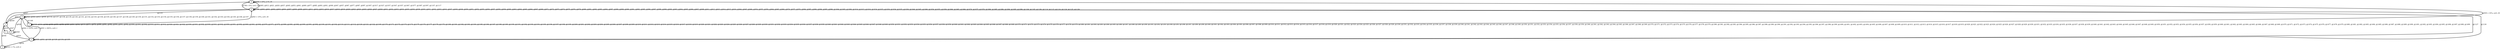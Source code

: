 digraph G {
        node [style=rounded, penwidth=3, fontsize=20, shape=oval];
        "d" -> "3" [label="@798 + 8*n, n=0..14", color=black,arrowsize=1,style=bold,penwidth=3,fontsize=20];
"3" -> "3" [label="@799, @800, @801, @802, @803, @804, @807, @808, @809, @810, @811, @812, @815, @816, @817, @818, @819, @820, @823, @824, @825, @826, @827, @828, @831, @832, @833, @834, @835, @836, @839, @840, @841, @842, @843, @844, @847, @848, @849, @850, @851, @852, @855, @856, @857, @858, @859, @860, @863, @864, @865, @866, @867, @868, @871, @872, @873, @874, @875, @876, @879, @880, @881, @882, @883, @884, @887, @888, @889, @890, @891, @892, @895, @896, @897, @898, @899, @900, @903, @904, @905, @906, @907, @908, @911, @912, @913, @914, @915, @916, @944, @945, @946, @954, @955, @956, @964, @965, @966, @974, @975, @976, @984, @985, @986, @994, @995, @996, @1004, @1005, @1006, @1014, @1015, @1016, @1024, @1025, @1026, @1034, @1035, @1036, @1044, @1045, @1046, @1054, @1055, @1056, @1064, @1065, @1066, @1074, @1075, @1076, @1084, @1085, @1086, @1094, @1095, @1096, @1104, @1105, @1106, @1114, @1115, @1116, @1124, @1125, @1126", color=black,arrowsize=1,style=bold,penwidth=3,fontsize=20];
"3" -> "d" [label="@805, @813, @821, @829, @837, @845, @853, @861, @869, @877, @885, @893, @901, @909, @947, @957, @967, @977, @987, @997, @1007, @1017, @1027, @1037, @1047, @1057, @1067, @1077, @1087, @1097, @1107, @1117", color=black,arrowsize=1,style=bold,penwidth=3,fontsize=20];
"3" -> "c" [label="@917", color=black,arrowsize=1,style=bold,penwidth=3,fontsize=20];
"c" -> "e" [label="@918", color=black,arrowsize=1,style=bold,penwidth=3,fontsize=20];
"e" -> "1" [label="@919", color=black,arrowsize=1,style=bold,penwidth=3,fontsize=20];
"1" -> "1" [label="@920, @921, @1128, @1129, @1134, @1135", color=black,arrowsize=1,style=bold,penwidth=3,fontsize=20];
"1" -> "0" [label="@922 + 214*n, n=0..1", color=black,arrowsize=1,style=bold,penwidth=3,fontsize=20];
"0" -> "0" [label="@923, @924, @925, @930, @1132, @1137, @1138, @1139, @1140, @1141, @1142, @1143, @1144, @1145, @1146, @1147, @1148, @1149, @1150, @1151, @1152, @1153, @1154, @1155, @1156, @1157, @1158, @1159, @1160, @1161, @1162, @1163, @1164, @1165, @1166, @1167", color=black,arrowsize=1,style=bold,penwidth=3,fontsize=20];
"0" -> "c" [label="@926", color=black,arrowsize=1,style=bold,penwidth=3,fontsize=20];
"c" -> "8" [label="@927", color=black,arrowsize=1,style=bold,penwidth=3,fontsize=20];
"8" -> "8" [label="@928", color=black,arrowsize=1,style=bold,penwidth=3,fontsize=20];
"8" -> "0" [label="@929", color=black,arrowsize=1,style=bold,penwidth=3,fontsize=20];
"0" -> "1" [label="@931 + 202*n, n=0..1", color=black,arrowsize=1,style=bold,penwidth=3,fontsize=20];
"1" -> "2" [label="@932", color=black,arrowsize=1,style=bold,penwidth=3,fontsize=20];
"2" -> "2" [label="@933 + 1*n, n=0..2", color=black,arrowsize=1,style=bold,penwidth=3,fontsize=20];
"2" -> "c" [label="@936", color=black,arrowsize=1,style=bold,penwidth=3,fontsize=20];
"c" -> "d" [label="@937", color=black,arrowsize=1,style=bold,penwidth=3,fontsize=20];
"d" -> "d" [label="@938 + 10*n, n=0..18", color=black,arrowsize=1,style=bold,penwidth=3,fontsize=20];
"d" -> "f" [label="@939 + 10*n, n=0..18", color=black,arrowsize=1,style=bold,penwidth=3,fontsize=20];
"f" -> "f" [label="@940, @941, @942, @950, @951, @952, @960, @961, @962, @970, @971, @972, @980, @981, @982, @990, @991, @992, @1000, @1001, @1002, @1010, @1011, @1012, @1020, @1021, @1022, @1030, @1031, @1032, @1040, @1041, @1042, @1050, @1051, @1052, @1060, @1061, @1062, @1070, @1071, @1072, @1080, @1081, @1082, @1090, @1091, @1092, @1100, @1101, @1102, @1110, @1111, @1112, @1120, @1121, @1122, @1169, @1170, @1171, @1172, @1173, @1174, @1175, @1176, @1177, @1178, @1179, @1180, @1181, @1182, @1183, @1184, @1185, @1186, @1187, @1188, @1189, @1190, @1191, @1192, @1193, @1194, @1195, @1196, @1197, @1198, @1199, @1200, @1201, @1202, @1203, @1204, @1205, @1206, @1207, @1208, @1209, @1210, @1211, @1212, @1213, @1214, @1215, @1216, @1217, @1218, @1219, @1220, @1221, @1222, @1223, @1224, @1225, @1226, @1227, @1228, @1229, @1230, @1231, @1232, @1233, @1234, @1235, @1236, @1237, @1238, @1239, @1240, @1241, @1242, @1243, @1244, @1245, @1246, @1247, @1248, @1249, @1250, @1251, @1252, @1253, @1254, @1255, @1256, @1257, @1258, @1259, @1260, @1261, @1262, @1263, @1264, @1265, @1266, @1267, @1268, @1269, @1270, @1271, @1272, @1273, @1274, @1275, @1276, @1277, @1278, @1279, @1280, @1281, @1282, @1283, @1284, @1285, @1286, @1287, @1288, @1289, @1290, @1291, @1292, @1293, @1294, @1295, @1296, @1297, @1298, @1299, @1300, @1301, @1302, @1303, @1304, @1305, @1306, @1307, @1308, @1309, @1310, @1311, @1312, @1313, @1314, @1315, @1316, @1317, @1318, @1319, @1320, @1321, @1322, @1323, @1324, @1325, @1326, @1327, @1328, @1329, @1330, @1331, @1332, @1333, @1334, @1335, @1336, @1337, @1338, @1339, @1340, @1341, @1342, @1343, @1344, @1345, @1346, @1347, @1348, @1349, @1350, @1351, @1352, @1353, @1354, @1355, @1356, @1357, @1358, @1359, @1360, @1361, @1362, @1363, @1364, @1365, @1366, @1367, @1368, @1369, @1370, @1371, @1372, @1373, @1374, @1375, @1376, @1377, @1378, @1379, @1380, @1381, @1382, @1383, @1384, @1385, @1386, @1387, @1388, @1389, @1390, @1391, @1392, @1393, @1394, @1395, @1396, @1397, @1398, @1399, @1400, @1401, @1402, @1403, @1404, @1405, @1406, @1407, @1408, @1409, @1410, @1411, @1412, @1413, @1414, @1415, @1416, @1417, @1418, @1419, @1420, @1421, @1422, @1423, @1424, @1425, @1426, @1427, @1428, @1429, @1430, @1431, @1432, @1433, @1434, @1435, @1436, @1437, @1438, @1439, @1440, @1441, @1442, @1443, @1444, @1445, @1446, @1447, @1448, @1449, @1450, @1451, @1452, @1453, @1454, @1455, @1456, @1457, @1458, @1459, @1460, @1461, @1462, @1463, @1464, @1465, @1466, @1467, @1468, @1469, @1470, @1471, @1472, @1473, @1474, @1475, @1476, @1477, @1478, @1479, @1480, @1481, @1482, @1483, @1484, @1485, @1486, @1487, @1488, @1489, @1490, @1491, @1492, @1493, @1494, @1495, @1496, @1497, @1498, @1499", color=black,arrowsize=1,style=bold,penwidth=3,fontsize=20];
"f" -> "3" [label="@943 + 10*n, n=0..18", color=black,arrowsize=1,style=bold,penwidth=3,fontsize=20];
"3" -> "1" [label="@1127", color=black,arrowsize=1,style=bold,penwidth=3,fontsize=20];
"1" -> "3" [label="@1130", color=black,arrowsize=1,style=bold,penwidth=3,fontsize=20];
"3" -> "0" [label="@1131", color=black,arrowsize=1,style=bold,penwidth=3,fontsize=20];
"0" -> "f" [label="@1168", color=black,arrowsize=1,style=bold,penwidth=3,fontsize=20];
}
